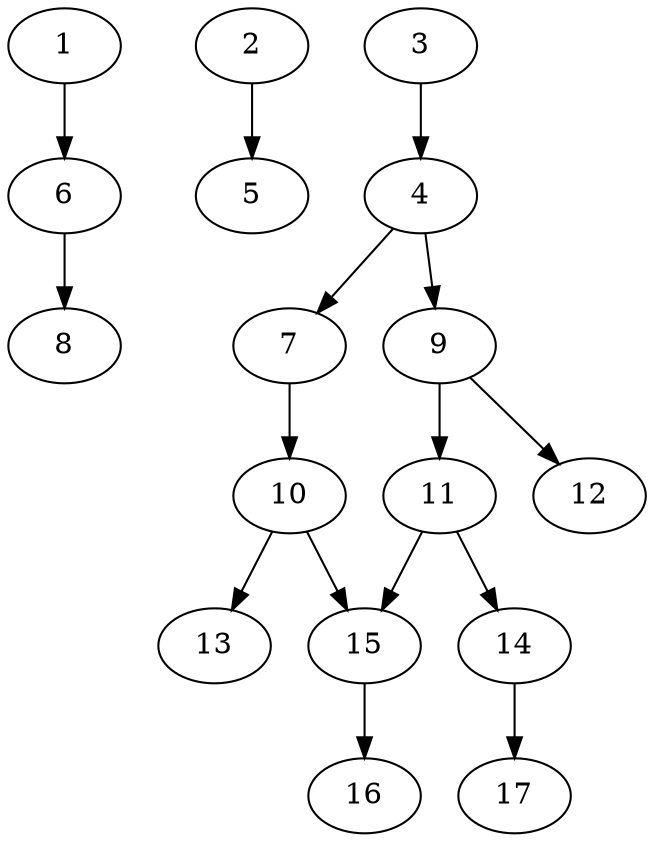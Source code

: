 // DAG (tier=1-easy, mode=compute, n=17, ccr=0.293, fat=0.415, density=0.396, regular=0.648, jump=0.083, mindata=262144, maxdata=2097152)
// DAG automatically generated by daggen at Sun Aug 24 16:33:32 2025
// /home/ermia/Project/Environments/daggen/bin/daggen --dot --ccr 0.293 --fat 0.415 --regular 0.648 --density 0.396 --jump 0.083 --mindata 262144 --maxdata 2097152 -n 17 
digraph G {
  1 [size="19490551296429516", alpha="0.02", expect_size="9745275648214758"]
  1 -> 6 [size ="24672783564800"]
  2 [size="2548985462937092096", alpha="0.01", expect_size="1274492731468546048"]
  2 -> 5 [size ="14927997698048"]
  3 [size="456618382922350592", alpha="0.01", expect_size="228309191461175296"]
  3 -> 4 [size ="4743791378432"]
  4 [size="47630930859129920", alpha="0.12", expect_size="23815465429564960"]
  4 -> 7 [size ="32986430963712"]
  4 -> 9 [size ="32986430963712"]
  5 [size="2147887374925824000", alpha="0.13", expect_size="1073943687462912000"]
  6 [size="259001010931149", alpha="0.08", expect_size="129500505465574"]
  6 -> 8 [size ="16986335608832"]
  7 [size="1843662000833450", alpha="0.17", expect_size="921831000416725"]
  7 -> 10 [size ="32225676492800"]
  8 [size="692007360947287", alpha="0.07", expect_size="346003680473643"]
  9 [size="1814128782233891", alpha="0.13", expect_size="907064391116945"]
  9 -> 11 [size ="907991318528"]
  9 -> 12 [size ="907991318528"]
  10 [size="57793120228460", alpha="0.07", expect_size="28896560114230"]
  10 -> 13 [size ="1543847804928"]
  10 -> 15 [size ="1543847804928"]
  11 [size="18302995425718328", alpha="0.14", expect_size="9151497712859164"]
  11 -> 14 [size ="21207239884800"]
  11 -> 15 [size ="21207239884800"]
  12 [size="744884372418567", alpha="0.05", expect_size="372442186209283"]
  13 [size="642673451099463", alpha="0.12", expect_size="321336725549731"]
  14 [size="729233304884084736", alpha="0.06", expect_size="364616652442042368"]
  14 -> 17 [size ="6481382473728"]
  15 [size="40730308739334144", alpha="0.12", expect_size="20365154369667072"]
  15 -> 16 [size ="947040288768"]
  16 [size="180056228742753", alpha="0.05", expect_size="90028114371376"]
  17 [size="25470695200361428", alpha="0.16", expect_size="12735347600180714"]
}